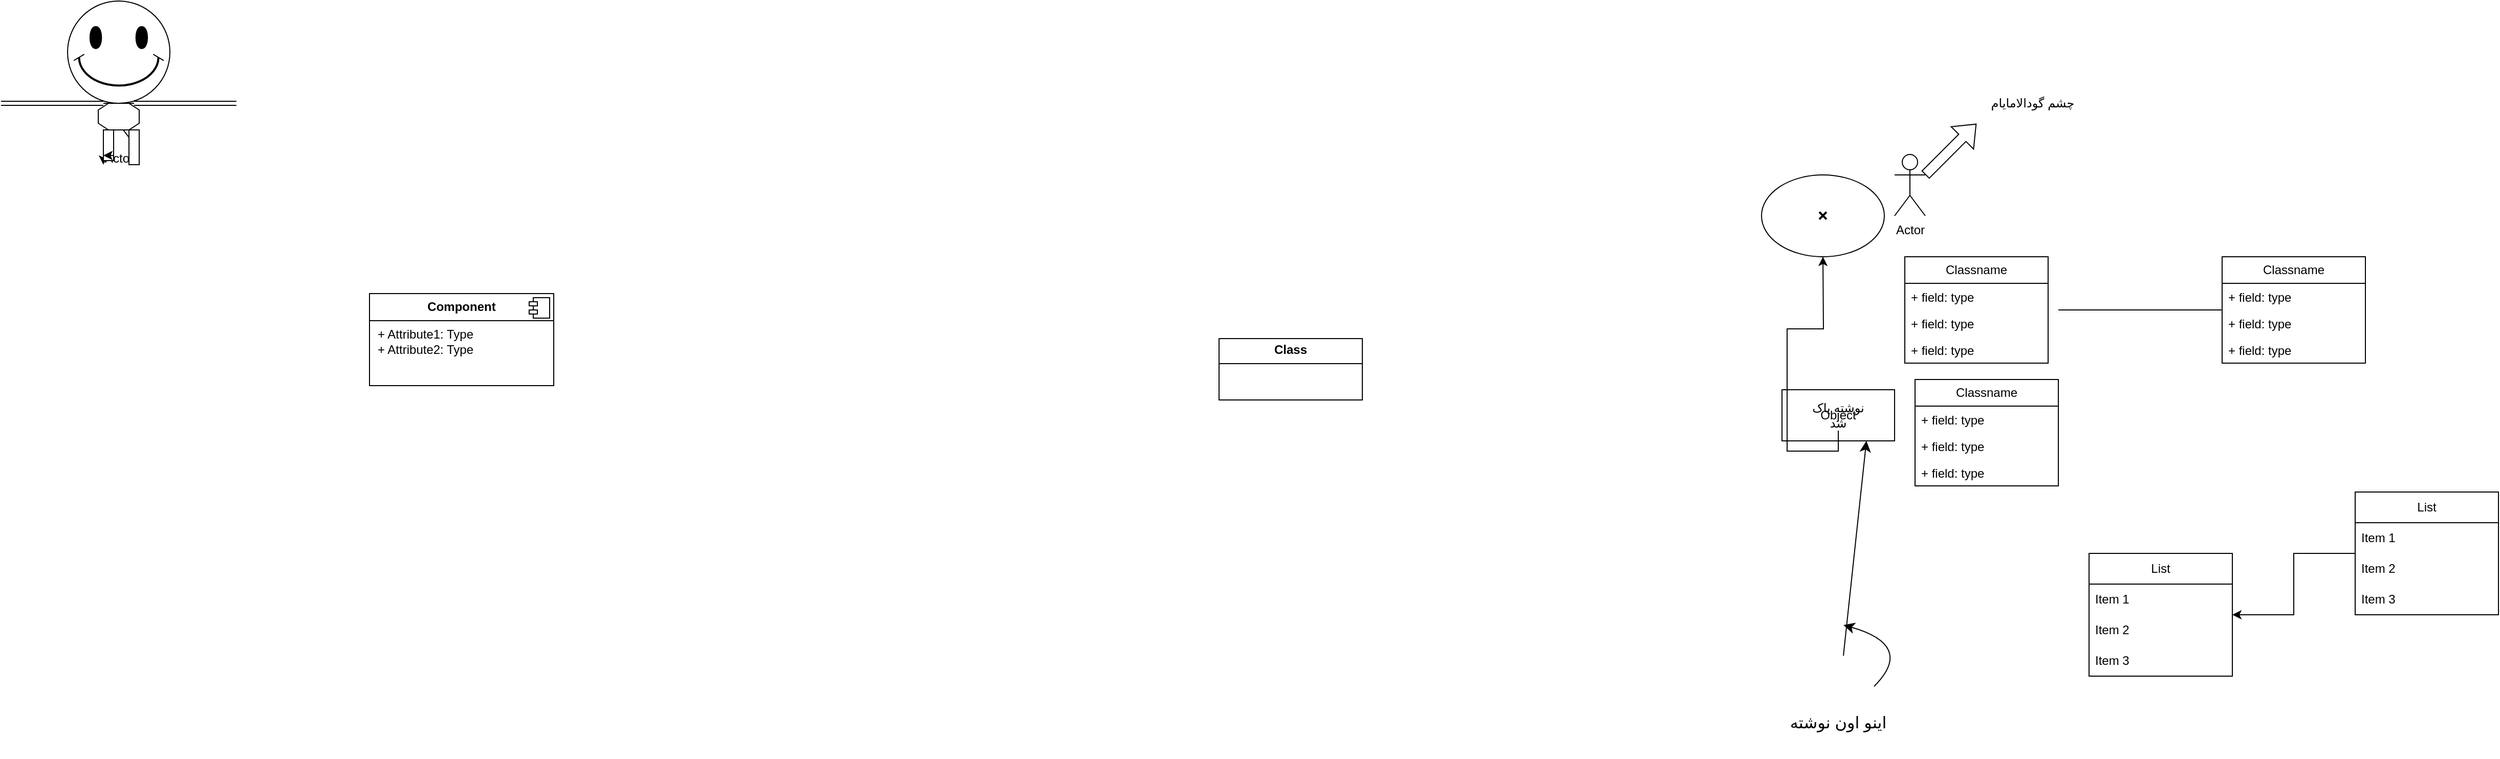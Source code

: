 <mxfile version="27.1.3">
  <diagram name="Page-1" id="qYylKaNeWn9FlPKTYosk">
    <mxGraphModel dx="2414" dy="2428" grid="1" gridSize="10" guides="1" tooltips="1" connect="1" arrows="1" fold="1" page="1" pageScale="1" pageWidth="850" pageHeight="1100" math="0" shadow="0">
      <root>
        <mxCell id="0" />
        <mxCell id="1" parent="0" />
        <mxCell id="9V_bRaCUjiclVsJeU7No-1" value="Classname" style="swimlane;fontStyle=0;childLayout=stackLayout;horizontal=1;startSize=26;fillColor=none;horizontalStack=0;resizeParent=1;resizeParentMax=0;resizeLast=0;collapsible=1;marginBottom=0;whiteSpace=wrap;html=1;" parent="1" vertex="1">
          <mxGeometry x="490" y="140" width="140" height="104" as="geometry" />
        </mxCell>
        <mxCell id="9V_bRaCUjiclVsJeU7No-2" value="+ field: type" style="text;strokeColor=none;fillColor=none;align=left;verticalAlign=top;spacingLeft=4;spacingRight=4;overflow=hidden;rotatable=0;points=[[0,0.5],[1,0.5]];portConstraint=eastwest;whiteSpace=wrap;html=1;" parent="9V_bRaCUjiclVsJeU7No-1" vertex="1">
          <mxGeometry y="26" width="140" height="26" as="geometry" />
        </mxCell>
        <mxCell id="9V_bRaCUjiclVsJeU7No-3" value="+ field: type" style="text;strokeColor=none;fillColor=none;align=left;verticalAlign=top;spacingLeft=4;spacingRight=4;overflow=hidden;rotatable=0;points=[[0,0.5],[1,0.5]];portConstraint=eastwest;whiteSpace=wrap;html=1;" parent="9V_bRaCUjiclVsJeU7No-1" vertex="1">
          <mxGeometry y="52" width="140" height="26" as="geometry" />
        </mxCell>
        <mxCell id="9V_bRaCUjiclVsJeU7No-4" value="+ field: type" style="text;strokeColor=none;fillColor=none;align=left;verticalAlign=top;spacingLeft=4;spacingRight=4;overflow=hidden;rotatable=0;points=[[0,0.5],[1,0.5]];portConstraint=eastwest;whiteSpace=wrap;html=1;" parent="9V_bRaCUjiclVsJeU7No-1" vertex="1">
          <mxGeometry y="78" width="140" height="26" as="geometry" />
        </mxCell>
        <mxCell id="9V_bRaCUjiclVsJeU7No-5" value="" style="line;strokeWidth=1;fillColor=none;align=left;verticalAlign=middle;spacingTop=-1;spacingLeft=3;spacingRight=3;rotatable=0;labelPosition=right;points=[];portConstraint=eastwest;strokeColor=inherit;" parent="1" vertex="1">
          <mxGeometry x="330" y="188" width="160" height="8" as="geometry" />
        </mxCell>
        <mxCell id="-YtTsrFgAD7ziZE_sFjc-1" value="Classname" style="swimlane;fontStyle=0;childLayout=stackLayout;horizontal=1;startSize=26;fillColor=none;horizontalStack=0;resizeParent=1;resizeParentMax=0;resizeLast=0;collapsible=1;marginBottom=0;whiteSpace=wrap;html=1;" parent="1" vertex="1">
          <mxGeometry x="180" y="140" width="140" height="104" as="geometry" />
        </mxCell>
        <mxCell id="-YtTsrFgAD7ziZE_sFjc-2" value="+ field: type" style="text;strokeColor=none;fillColor=none;align=left;verticalAlign=top;spacingLeft=4;spacingRight=4;overflow=hidden;rotatable=0;points=[[0,0.5],[1,0.5]];portConstraint=eastwest;whiteSpace=wrap;html=1;" parent="-YtTsrFgAD7ziZE_sFjc-1" vertex="1">
          <mxGeometry y="26" width="140" height="26" as="geometry" />
        </mxCell>
        <mxCell id="-YtTsrFgAD7ziZE_sFjc-3" value="+ field: type" style="text;strokeColor=none;fillColor=none;align=left;verticalAlign=top;spacingLeft=4;spacingRight=4;overflow=hidden;rotatable=0;points=[[0,0.5],[1,0.5]];portConstraint=eastwest;whiteSpace=wrap;html=1;" parent="-YtTsrFgAD7ziZE_sFjc-1" vertex="1">
          <mxGeometry y="52" width="140" height="26" as="geometry" />
        </mxCell>
        <mxCell id="-YtTsrFgAD7ziZE_sFjc-4" value="+ field: type" style="text;strokeColor=none;fillColor=none;align=left;verticalAlign=top;spacingLeft=4;spacingRight=4;overflow=hidden;rotatable=0;points=[[0,0.5],[1,0.5]];portConstraint=eastwest;whiteSpace=wrap;html=1;" parent="-YtTsrFgAD7ziZE_sFjc-1" vertex="1">
          <mxGeometry y="78" width="140" height="26" as="geometry" />
        </mxCell>
        <mxCell id="-YtTsrFgAD7ziZE_sFjc-5" value="Classname" style="swimlane;fontStyle=0;childLayout=stackLayout;horizontal=1;startSize=26;fillColor=none;horizontalStack=0;resizeParent=1;resizeParentMax=0;resizeLast=0;collapsible=1;marginBottom=0;whiteSpace=wrap;html=1;" parent="1" vertex="1">
          <mxGeometry x="190" y="260" width="140" height="104" as="geometry" />
        </mxCell>
        <mxCell id="-YtTsrFgAD7ziZE_sFjc-6" value="+ field: type" style="text;strokeColor=none;fillColor=none;align=left;verticalAlign=top;spacingLeft=4;spacingRight=4;overflow=hidden;rotatable=0;points=[[0,0.5],[1,0.5]];portConstraint=eastwest;whiteSpace=wrap;html=1;" parent="-YtTsrFgAD7ziZE_sFjc-5" vertex="1">
          <mxGeometry y="26" width="140" height="26" as="geometry" />
        </mxCell>
        <mxCell id="-YtTsrFgAD7ziZE_sFjc-7" value="+ field: type" style="text;strokeColor=none;fillColor=none;align=left;verticalAlign=top;spacingLeft=4;spacingRight=4;overflow=hidden;rotatable=0;points=[[0,0.5],[1,0.5]];portConstraint=eastwest;whiteSpace=wrap;html=1;" parent="-YtTsrFgAD7ziZE_sFjc-5" vertex="1">
          <mxGeometry y="52" width="140" height="26" as="geometry" />
        </mxCell>
        <mxCell id="-YtTsrFgAD7ziZE_sFjc-8" value="+ field: type" style="text;strokeColor=none;fillColor=none;align=left;verticalAlign=top;spacingLeft=4;spacingRight=4;overflow=hidden;rotatable=0;points=[[0,0.5],[1,0.5]];portConstraint=eastwest;whiteSpace=wrap;html=1;" parent="-YtTsrFgAD7ziZE_sFjc-5" vertex="1">
          <mxGeometry y="78" width="140" height="26" as="geometry" />
        </mxCell>
        <mxCell id="rSivemhQuNPMb7C5Gt2T-1" value="Object" style="html=1;whiteSpace=wrap;" parent="1" vertex="1">
          <mxGeometry x="60" y="270" width="110" height="50" as="geometry" />
        </mxCell>
        <mxCell id="o541Ed_r63OMIwIP7xQy-1" style="edgeStyle=orthogonalEdgeStyle;rounded=0;orthogonalLoop=1;jettySize=auto;html=1;exitX=0.5;exitY=1;exitDx=0;exitDy=0;" edge="1" parent="1" source="rSivemhQuNPMb7C5Gt2T-2">
          <mxGeometry relative="1" as="geometry">
            <mxPoint x="100" y="140" as="targetPoint" />
          </mxGeometry>
        </mxCell>
        <mxCell id="rSivemhQuNPMb7C5Gt2T-2" value="نوشته پاک شد" style="text;strokeColor=none;align=center;fillColor=none;html=1;verticalAlign=middle;whiteSpace=wrap;rounded=0;" parent="1" vertex="1">
          <mxGeometry x="85" y="280" width="60" height="30" as="geometry" />
        </mxCell>
        <mxCell id="8h_uN0sgwEE243LN_GXR-1" value="&lt;p style=&quot;margin:0px;margin-top:4px;text-align:center;&quot;&gt;&lt;b&gt;Class&lt;/b&gt;&lt;/p&gt;&lt;hr size=&quot;1&quot; style=&quot;border-style:solid;&quot;/&gt;&lt;div style=&quot;height:2px;&quot;&gt;&lt;/div&gt;" style="verticalAlign=top;align=left;overflow=fill;html=1;whiteSpace=wrap;" vertex="1" parent="1">
          <mxGeometry x="-490" y="220" width="140" height="60" as="geometry" />
        </mxCell>
        <mxCell id="tWdZxZ73Hx83Nsvcw7yL-1" value="" style="edgeStyle=none;orthogonalLoop=1;jettySize=auto;html=1;rounded=0;fontSize=12;startSize=8;endSize=8;curved=1;entryX=0.75;entryY=1;entryDx=0;entryDy=0;" edge="1" parent="1" target="rSivemhQuNPMb7C5Gt2T-1">
          <mxGeometry width="120" relative="1" as="geometry">
            <mxPoint x="120" y="530" as="sourcePoint" />
            <mxPoint x="100" y="350" as="targetPoint" />
            <Array as="points" />
          </mxGeometry>
        </mxCell>
        <mxCell id="8h_uN0sgwEE243LN_GXR-2" value="&lt;p style=&quot;margin:0px;margin-top:6px;text-align:center;&quot;&gt;&lt;b&gt;Component&lt;/b&gt;&lt;/p&gt;&lt;hr size=&quot;1&quot; style=&quot;border-style:solid;&quot;/&gt;&lt;p style=&quot;margin:0px;margin-left:8px;&quot;&gt;+ Attribute1: Type&lt;br/&gt;+ Attribute2: Type&lt;/p&gt;" style="align=left;overflow=fill;html=1;dropTarget=0;whiteSpace=wrap;" vertex="1" parent="1">
          <mxGeometry x="-1320" y="176" width="180" height="90" as="geometry" />
        </mxCell>
        <mxCell id="8h_uN0sgwEE243LN_GXR-3" value="" style="shape=component;jettyWidth=8;jettyHeight=4;" vertex="1" parent="8h_uN0sgwEE243LN_GXR-2">
          <mxGeometry x="1" width="20" height="20" relative="1" as="geometry">
            <mxPoint x="-24" y="4" as="offset" />
          </mxGeometry>
        </mxCell>
        <mxCell id="HHdS9t5VO5PC92h6emmP-5" style="edgeStyle=orthogonalEdgeStyle;rounded=0;orthogonalLoop=1;jettySize=auto;html=1;" edge="1" parent="1" source="HHdS9t5VO5PC92h6emmP-1" target="HHdS9t5VO5PC92h6emmP-6">
          <mxGeometry relative="1" as="geometry">
            <mxPoint x="430" y="490" as="targetPoint" />
          </mxGeometry>
        </mxCell>
        <mxCell id="8h_uN0sgwEE243LN_GXR-4" value="Actor" style="shape=umlActor;verticalLabelPosition=bottom;verticalAlign=top;html=1;" vertex="1" parent="1">
          <mxGeometry x="-1580" y="-30" width="30" height="60" as="geometry" />
        </mxCell>
        <mxCell id="tWdZxZ73Hx83Nsvcw7yL-4" style="edgeStyle=none;curved=1;rounded=0;orthogonalLoop=1;jettySize=auto;html=1;fontSize=12;startSize=8;endSize=8;" edge="1" parent="1" source="tWdZxZ73Hx83Nsvcw7yL-2">
          <mxGeometry relative="1" as="geometry">
            <mxPoint x="120" y="500" as="targetPoint" />
            <Array as="points">
              <mxPoint x="190" y="520" />
            </Array>
          </mxGeometry>
        </mxCell>
        <mxCell id="8h_uN0sgwEE243LN_GXR-5" value="" style="ellipse;html=1;shape=endState;fillColor=#000000;strokeColor=#ff0000;" vertex="1" parent="1">
          <mxGeometry x="-1580" y="-40" width="30" height="30" as="geometry" />
        </mxCell>
        <mxCell id="XRCCSgpYtMbc-e8Fr5ET-1" value="" style="ellipse;whiteSpace=wrap;html=1;" vertex="1" parent="1">
          <mxGeometry x="40" y="60" width="120" height="80" as="geometry" />
        </mxCell>
        <mxCell id="8h_uN0sgwEE243LN_GXR-6" value="" style="verticalLabelPosition=bottom;verticalAlign=top;html=1;shape=mxgraph.basic.polygon;polyCoords=[[0.25,0],[0.75,0],[1,0.25],[1,0.75],[0.75,1],[0.25,1],[0,0.75],[0,0.25]];polyline=0;" vertex="1" parent="1">
          <mxGeometry x="-1585" y="-10" width="40" height="26" as="geometry" />
        </mxCell>
        <mxCell id="tWdZxZ73Hx83Nsvcw7yL-2" value="اینو اون نوشته" style="text;strokeColor=none;align=center;fillColor=none;html=1;verticalAlign=middle;whiteSpace=wrap;rounded=0;fontSize=16;" vertex="1" parent="1">
          <mxGeometry x="40" y="560" width="150" height="70" as="geometry" />
        </mxCell>
        <mxCell id="8h_uN0sgwEE243LN_GXR-10" style="edgeStyle=orthogonalEdgeStyle;rounded=0;orthogonalLoop=1;jettySize=auto;html=1;curved=0;exitX=0;exitY=1;exitDx=0;exitDy=-5;exitPerimeter=0;" edge="1" parent="1" source="8h_uN0sgwEE243LN_GXR-7">
          <mxGeometry relative="1" as="geometry">
            <mxPoint x="-1580" y="50" as="targetPoint" />
          </mxGeometry>
        </mxCell>
        <mxCell id="TkIrCwtpePajjgHaPP_V-1" value="Actor" style="shape=umlActor;verticalLabelPosition=bottom;verticalAlign=top;html=1;outlineConnect=0;" vertex="1" parent="1">
          <mxGeometry x="170" y="40" width="30" height="60" as="geometry" />
        </mxCell>
        <mxCell id="8h_uN0sgwEE243LN_GXR-7" value="" style="html=1;points=[[0,0,0,0,5],[0,1,0,0,-5],[1,0,0,0,5],[1,1,0,0,-5]];perimeter=orthogonalPerimeter;outlineConnect=0;targetShapes=umlLifeline;portConstraint=eastwest;newEdgeStyle={&quot;curved&quot;:0,&quot;rounded&quot;:0};" vertex="1" parent="1">
          <mxGeometry x="-1580" y="16" width="10" height="30" as="geometry" />
        </mxCell>
        <mxCell id="QG3WB0gNJS-U-uqN8oTN-2" value="❌" style="text;strokeColor=none;align=center;fillColor=none;html=1;verticalAlign=middle;whiteSpace=wrap;rounded=0;" vertex="1" parent="1">
          <mxGeometry x="70" y="85" width="60" height="30" as="geometry" />
        </mxCell>
        <mxCell id="8h_uN0sgwEE243LN_GXR-8" value="" style="html=1;points=[[0,0,0,0,5],[0,1,0,0,-5],[1,0,0,0,5],[1,1,0,0,-5]];perimeter=orthogonalPerimeter;outlineConnect=0;targetShapes=umlLifeline;portConstraint=eastwest;newEdgeStyle={&quot;curved&quot;:0,&quot;rounded&quot;:0};" vertex="1" parent="1">
          <mxGeometry x="-1555" y="16" width="10" height="34" as="geometry" />
        </mxCell>
        <mxCell id="TkIrCwtpePajjgHaPP_V-2" value="" style="shape=flexArrow;endArrow=classic;html=1;rounded=0;" edge="1" parent="1">
          <mxGeometry width="50" height="50" relative="1" as="geometry">
            <mxPoint x="200" y="60" as="sourcePoint" />
            <mxPoint x="250" y="10" as="targetPoint" />
          </mxGeometry>
        </mxCell>
        <mxCell id="8h_uN0sgwEE243LN_GXR-9" style="edgeStyle=orthogonalEdgeStyle;rounded=0;orthogonalLoop=1;jettySize=auto;html=1;curved=0;exitX=1;exitY=1;exitDx=0;exitDy=-5;exitPerimeter=0;entryX=0;entryY=1;entryDx=0;entryDy=-5;entryPerimeter=0;" edge="1" parent="1" source="8h_uN0sgwEE243LN_GXR-7" target="8h_uN0sgwEE243LN_GXR-7">
          <mxGeometry relative="1" as="geometry" />
        </mxCell>
        <mxCell id="HHdS9t5VO5PC92h6emmP-1" value="List" style="swimlane;fontStyle=0;childLayout=stackLayout;horizontal=1;startSize=30;horizontalStack=0;resizeParent=1;resizeParentMax=0;resizeLast=0;collapsible=1;marginBottom=0;whiteSpace=wrap;html=1;" vertex="1" parent="1">
          <mxGeometry x="620" y="370" width="140" height="120" as="geometry" />
        </mxCell>
        <mxCell id="HHdS9t5VO5PC92h6emmP-2" value="Item 1" style="text;strokeColor=none;fillColor=none;align=left;verticalAlign=middle;spacingLeft=4;spacingRight=4;overflow=hidden;points=[[0,0.5],[1,0.5]];portConstraint=eastwest;rotatable=0;whiteSpace=wrap;html=1;" vertex="1" parent="HHdS9t5VO5PC92h6emmP-1">
          <mxGeometry y="30" width="140" height="30" as="geometry" />
        </mxCell>
        <mxCell id="HHdS9t5VO5PC92h6emmP-3" value="Item 2" style="text;strokeColor=none;fillColor=none;align=left;verticalAlign=middle;spacingLeft=4;spacingRight=4;overflow=hidden;points=[[0,0.5],[1,0.5]];portConstraint=eastwest;rotatable=0;whiteSpace=wrap;html=1;" vertex="1" parent="HHdS9t5VO5PC92h6emmP-1">
          <mxGeometry y="60" width="140" height="30" as="geometry" />
        </mxCell>
        <mxCell id="HHdS9t5VO5PC92h6emmP-4" value="Item 3" style="text;strokeColor=none;fillColor=none;align=left;verticalAlign=middle;spacingLeft=4;spacingRight=4;overflow=hidden;points=[[0,0.5],[1,0.5]];portConstraint=eastwest;rotatable=0;whiteSpace=wrap;html=1;" vertex="1" parent="HHdS9t5VO5PC92h6emmP-1">
          <mxGeometry y="90" width="140" height="30" as="geometry" />
        </mxCell>
        <mxCell id="8h_uN0sgwEE243LN_GXR-11" value="" style="verticalLabelPosition=bottom;verticalAlign=top;html=1;shape=mxgraph.basic.smiley" vertex="1" parent="1">
          <mxGeometry x="-1615" y="-110" width="100" height="100" as="geometry" />
        </mxCell>
        <mxCell id="TkIrCwtpePajjgHaPP_V-3" value="چشم گودالامایام" style="text;strokeColor=none;align=center;fillColor=none;html=1;verticalAlign=middle;whiteSpace=wrap;rounded=0;" vertex="1" parent="1">
          <mxGeometry x="180" y="-60" width="250" height="100" as="geometry" />
        </mxCell>
        <mxCell id="8h_uN0sgwEE243LN_GXR-12" value="" style="shape=link;html=1;rounded=0;" edge="1" parent="1">
          <mxGeometry width="100" relative="1" as="geometry">
            <mxPoint x="-1550" y="-10" as="sourcePoint" />
            <mxPoint x="-1450" y="-10" as="targetPoint" />
          </mxGeometry>
        </mxCell>
        <mxCell id="HHdS9t5VO5PC92h6emmP-6" value="List" style="swimlane;fontStyle=0;childLayout=stackLayout;horizontal=1;startSize=30;horizontalStack=0;resizeParent=1;resizeParentMax=0;resizeLast=0;collapsible=1;marginBottom=0;whiteSpace=wrap;html=1;" vertex="1" parent="1">
          <mxGeometry x="360" y="430" width="140" height="120" as="geometry" />
        </mxCell>
        <mxCell id="HHdS9t5VO5PC92h6emmP-7" value="Item 1" style="text;strokeColor=none;fillColor=none;align=left;verticalAlign=middle;spacingLeft=4;spacingRight=4;overflow=hidden;points=[[0,0.5],[1,0.5]];portConstraint=eastwest;rotatable=0;whiteSpace=wrap;html=1;" vertex="1" parent="HHdS9t5VO5PC92h6emmP-6">
          <mxGeometry y="30" width="140" height="30" as="geometry" />
        </mxCell>
        <mxCell id="HHdS9t5VO5PC92h6emmP-8" value="Item 2" style="text;strokeColor=none;fillColor=none;align=left;verticalAlign=middle;spacingLeft=4;spacingRight=4;overflow=hidden;points=[[0,0.5],[1,0.5]];portConstraint=eastwest;rotatable=0;whiteSpace=wrap;html=1;" vertex="1" parent="HHdS9t5VO5PC92h6emmP-6">
          <mxGeometry y="60" width="140" height="30" as="geometry" />
        </mxCell>
        <mxCell id="HHdS9t5VO5PC92h6emmP-9" value="Item 3" style="text;strokeColor=none;fillColor=none;align=left;verticalAlign=middle;spacingLeft=4;spacingRight=4;overflow=hidden;points=[[0,0.5],[1,0.5]];portConstraint=eastwest;rotatable=0;whiteSpace=wrap;html=1;" vertex="1" parent="HHdS9t5VO5PC92h6emmP-6">
          <mxGeometry y="90" width="140" height="30" as="geometry" />
        </mxCell>
        <mxCell id="8h_uN0sgwEE243LN_GXR-13" value="" style="shape=link;html=1;rounded=0;" edge="1" parent="1">
          <mxGeometry width="100" relative="1" as="geometry">
            <mxPoint x="-1680" y="-10" as="sourcePoint" />
            <mxPoint x="-1580" y="-10" as="targetPoint" />
          </mxGeometry>
        </mxCell>
      </root>
    </mxGraphModel>
  </diagram>
</mxfile>
